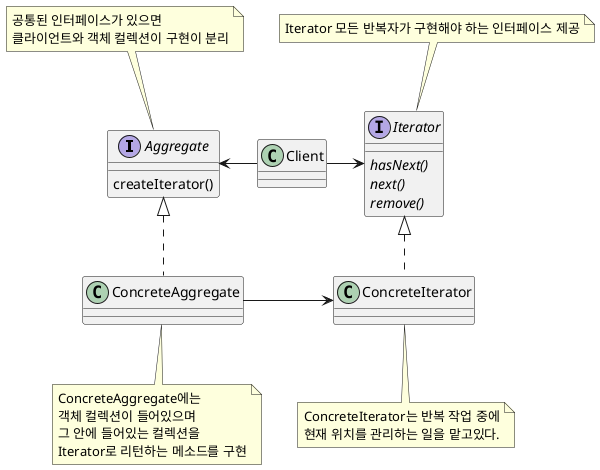 @startuml
'https://plantuml.com/class-diagram

  interface Aggregate{
    createIterator()
  }

  note top
    공통된 인터페이스가 있으면
    클라이언트와 객체 컬렉션이 구현이 분리
  end note

  class Client

  interface Iterator{
    {abstract} hasNext()
    {abstract} next()
    {abstract} remove()
  }

  note top
    Iterator 모든 반복자가 구현해야 하는 인터페이스 제공
  end note

  class ConcreteAggregate implements Aggregate

  note bottom of ConcreteAggregate
    ConcreteAggregate에는
    객체 컬렉션이 들어있으며
    그 안에 들어있는 컬렉션을
    Iterator로 리턴하는 메소드를 구현
  end note

  class ConcreteIterator implements Iterator

  note bottom of ConcreteIterator
    ConcreteIterator는 반복 작업 중에
    현재 위치를 관리하는 일을 맡고있다.
  end note

  Aggregate <-R- Client
  Iterator <-L- Client

  ConcreteAggregate -R-> ConcreteIterator


@enduml